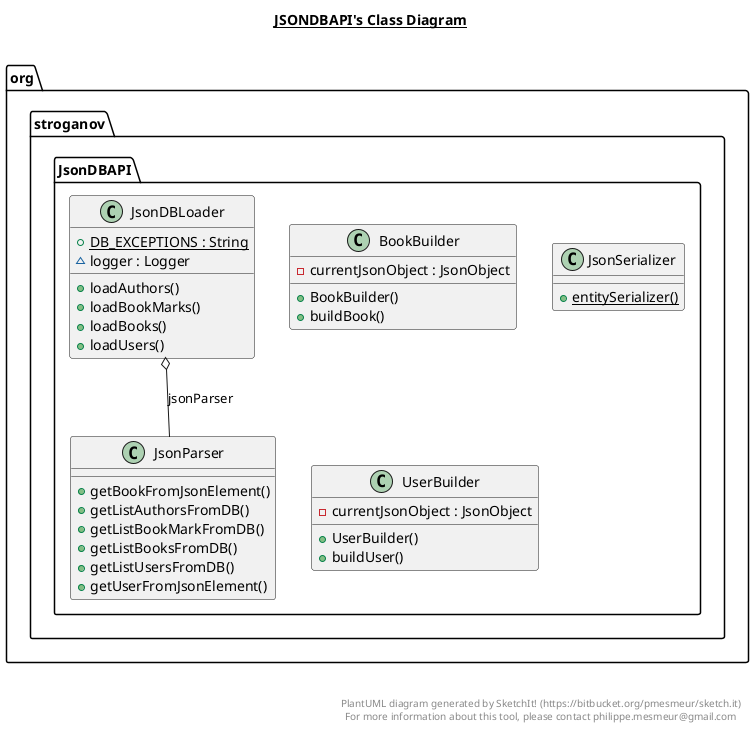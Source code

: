 @startuml

title __JSONDBAPI's Class Diagram__\n

  namespace org.stroganov {
    namespace JsonDBAPI {
      class org.stroganov.JsonDBAPI.BookBuilder {
          - currentJsonObject : JsonObject
          + BookBuilder()
          + buildBook()
      }
    }
  }
  

  namespace org.stroganov {
    namespace JsonDBAPI {
      class org.stroganov.JsonDBAPI.JsonDBLoader {
          {static} + DB_EXCEPTIONS : String
          ~ logger : Logger
          + loadAuthors()
          + loadBookMarks()
          + loadBooks()
          + loadUsers()
      }
    }
  }
  

  namespace org.stroganov {
    namespace JsonDBAPI {
      class org.stroganov.JsonDBAPI.JsonParser {
          + getBookFromJsonElement()
          + getListAuthorsFromDB()
          + getListBookMarkFromDB()
          + getListBooksFromDB()
          + getListUsersFromDB()
          + getUserFromJsonElement()
      }
    }
  }
  

  namespace org.stroganov {
    namespace JsonDBAPI {
      class org.stroganov.JsonDBAPI.JsonSerializer {
          {static} + entitySerializer()
      }
    }
  }
  

  namespace org.stroganov {
    namespace JsonDBAPI {
      class org.stroganov.JsonDBAPI.UserBuilder {
          - currentJsonObject : JsonObject
          + UserBuilder()
          + buildUser()
      }
    }
  }
  

  org.stroganov.JsonDBAPI.JsonDBLoader o-- org.stroganov.JsonDBAPI.JsonParser : jsonParser


right footer


PlantUML diagram generated by SketchIt! (https://bitbucket.org/pmesmeur/sketch.it)
For more information about this tool, please contact philippe.mesmeur@gmail.com
endfooter

@enduml
